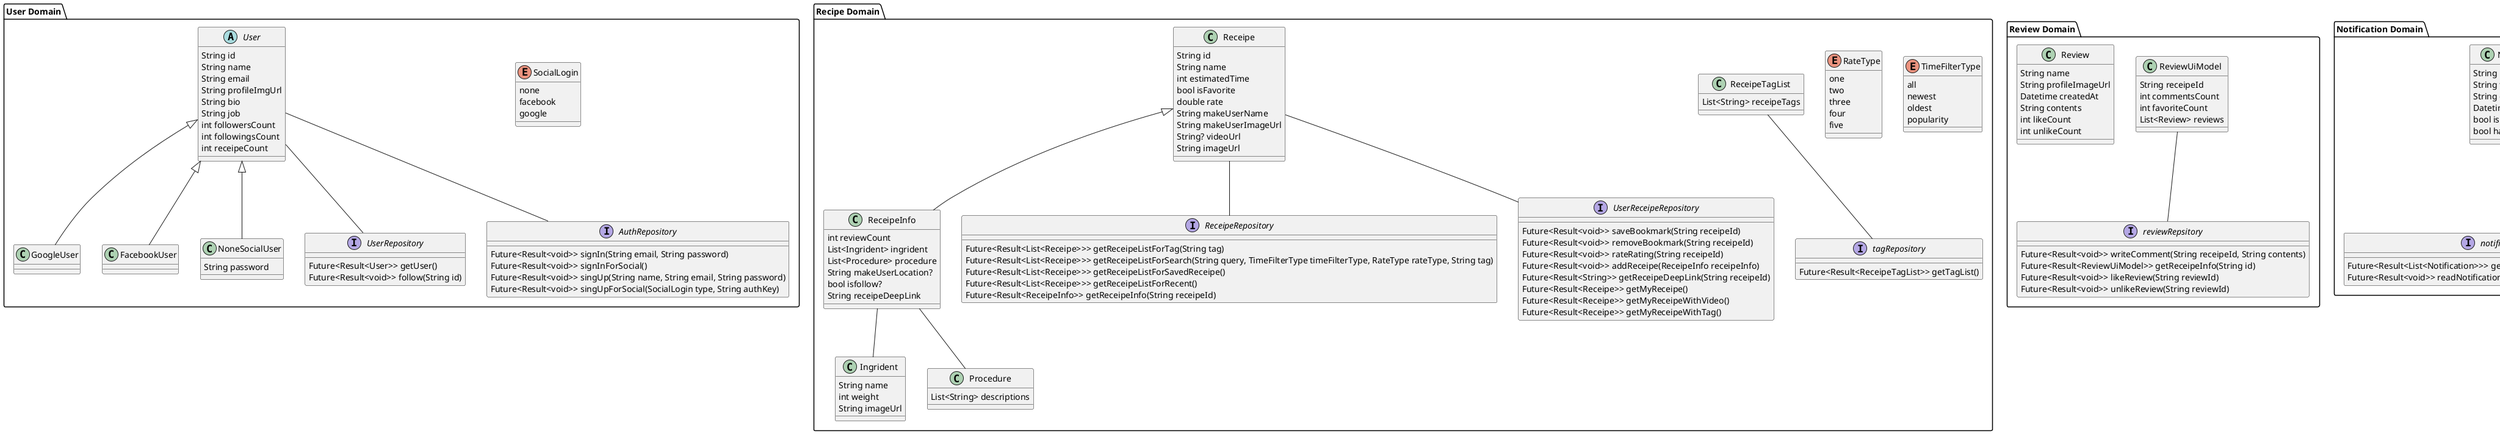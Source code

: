 @startuml
'https://plantuml.com/class-diagram

' ================ USER DOMAIN ================

package "User Domain" {
  enum SocialLogin {
    none
    facebook
    google
  }

  abstract class User {
    String id
    String name
    String email
    String profileImgUrl
    String bio
    String job
    int followersCount
    int followingsCount
    int receipeCount
  }

  class GoogleUser extends User {
  }

  class FacebookUser extends User {
  }

  class NoneSocialUser extends User {
    String password
  }

  interface UserRepository {
    Future<Result<User>> getUser()
    Future<Result<void>> follow(String id)
  }

  interface AuthRepository {
    Future<Result<void>> signIn(String email, String password)
    Future<Result<void>> signInForSocial()
    Future<Result<void>> singUp(String name, String email, String password)
    Future<Result<void>> singUpForSocial(SocialLogin type, String authKey)
  }
}

' ================ RECIPE DOMAIN ================
package "Recipe Domain" {
  enum TimeFilterType {
    all
    newest
    oldest
    popularity
  }

  enum RateType {
    one
    two
    three
    four
    five
  }

  class ReceipeTagList {
    List<String> receipeTags
  }

  class Receipe {
    String id
    String name
    int estimatedTime
    bool isFavorite
    double rate
    String makeUserName
    String makeUserImageUrl
    String? videoUrl
    String imageUrl
  }

  class ReceipeInfo extends Receipe {
    int reviewCount
    List<Ingrident> ingrident
    List<Procedure> procedure
    String makeUserLocation?
    bool isfollow?
    String receipeDeepLink
  }

  class Ingrident {
    String name
    int weight
    String imageUrl
  }

  class Procedure {
    List<String> descriptions
  }

  interface tagRepository {
    Future<Result<ReceipeTagList>> getTagList()
  }

  interface ReceipeRepository {
    Future<Result<List<Receipe>>> getReceipeListForTag(String tag)
    Future<Result<List<Receipe>>> getReceipeListForSearch(String query, TimeFilterType timeFilterType, RateType rateType, String tag)
    Future<Result<List<Receipe>>> getReceipeListForSavedReceipe()
    Future<Result<List<Receipe>>> getReceipeListForRecent()
    Future<Result<ReceipeInfo>> getReceipeInfo(String receipeId)
  }

  interface UserReceipeRepository {
    Future<Result<void>> saveBookmark(String receipeId)
    Future<Result<void>> removeBookmark(String receipeId)
    Future<Result<void>> rateRating(String receipeId)
    Future<Result<void>> addReceipe(ReceipeInfo receipeInfo)
    Future<Result<String>> getReceipeDeepLink(String receipeId)
    Future<Result<Receipe>> getMyReceipe()
    Future<Result<Receipe>> getMyReceipeWithVideo()
    Future<Result<Receipe>> getMyReceipeWithTag()
  }
}

' ================ REVIEW DOMAIN ================
package "Review Domain" {
  class ReviewUiModel {
    String receipeId
    int commentsCount
    int favoriteCount
    List<Review> reviews
  }

  class Review {
    String name
    String profileImageUrl
    Datetime createdAt
    String contents
    int likeCount
    int unlikeCount
  }

  interface reviewRepsitory {
    Future<Result<void>> writeComment(String receipeId, String contents)
    Future<Result<ReviewUiModel>> getReceipeInfo(String id)
    Future<Result<void>> likeReview(String reviewId)
    Future<Result<void>> unlikeReview(String reviewId)
  }
}

' ================ NOTIFICATION DOMAIN ================
package "Notification Domain" {
  enum ReadAlertType {
    all
    read
    unread
  }

  class Notification {
    String id
    String title
    String decription
    Datetime createdAt
    bool isNewest
    bool hasRead
  }

  interface notificationRepository {
    Future<Result<List<Notification>>> getNotifications(ReadAlertType readAlertType)
    Future<Result<void>> readNotifications(String notificationId)
  }

' ================ RELATIONSHIPS ================
User -- UserRepository
User -- AuthRepository

Receipe -- ReceipeRepository    
ReceipeTagList -- tagRepository
Receipe -- UserReceipeRepository

ReceipeInfo -- Ingrident
ReceipeInfo -- Procedure

' Review는 ReviewRepository에 의존하지 않음
ReviewUiModel -- reviewRepsitory

Notification -- notificationRepository

@enduml